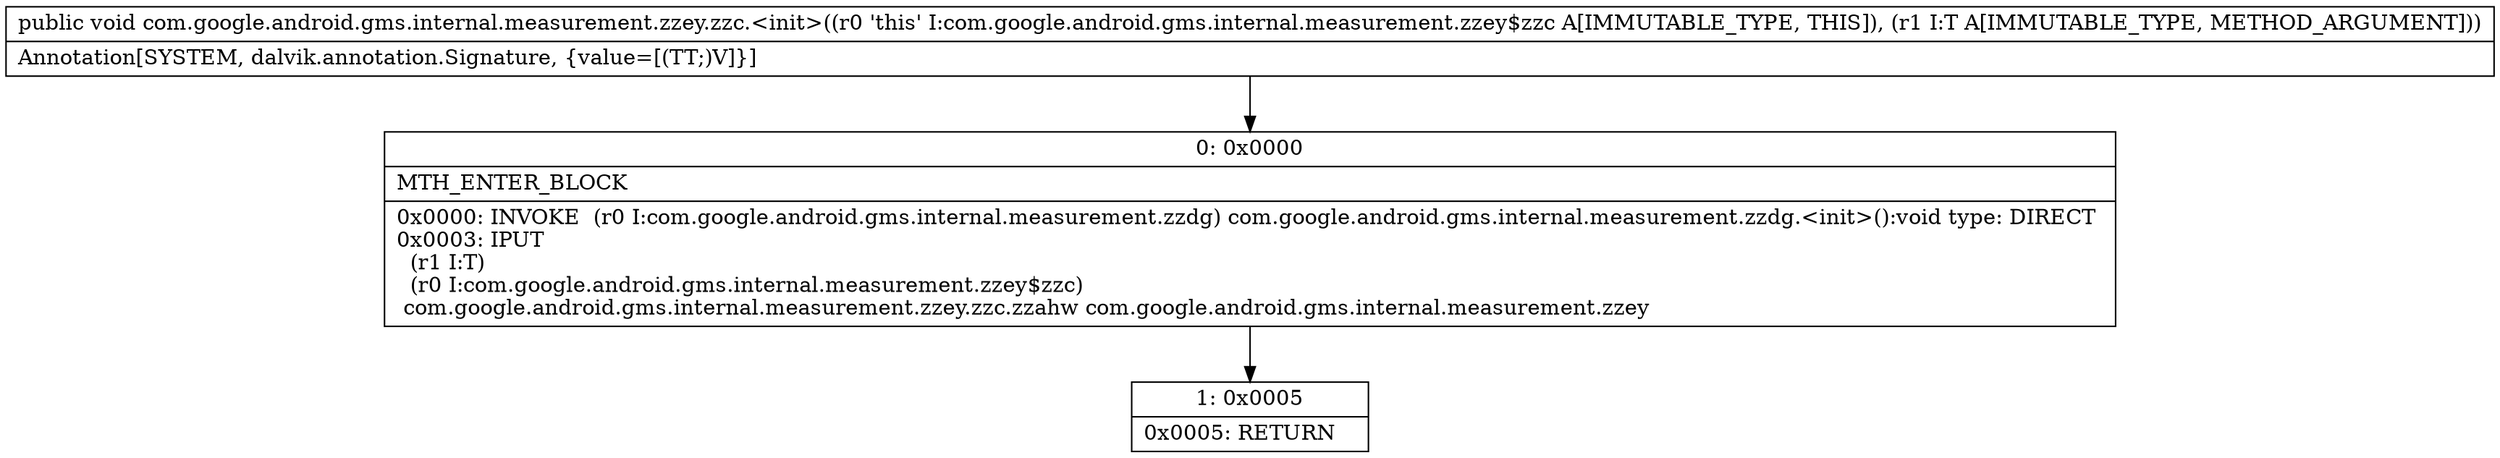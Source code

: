 digraph "CFG forcom.google.android.gms.internal.measurement.zzey.zzc.\<init\>(Lcom\/google\/android\/gms\/internal\/measurement\/zzey;)V" {
Node_0 [shape=record,label="{0\:\ 0x0000|MTH_ENTER_BLOCK\l|0x0000: INVOKE  (r0 I:com.google.android.gms.internal.measurement.zzdg) com.google.android.gms.internal.measurement.zzdg.\<init\>():void type: DIRECT \l0x0003: IPUT  \l  (r1 I:T)\l  (r0 I:com.google.android.gms.internal.measurement.zzey$zzc)\l com.google.android.gms.internal.measurement.zzey.zzc.zzahw com.google.android.gms.internal.measurement.zzey \l}"];
Node_1 [shape=record,label="{1\:\ 0x0005|0x0005: RETURN   \l}"];
MethodNode[shape=record,label="{public void com.google.android.gms.internal.measurement.zzey.zzc.\<init\>((r0 'this' I:com.google.android.gms.internal.measurement.zzey$zzc A[IMMUTABLE_TYPE, THIS]), (r1 I:T A[IMMUTABLE_TYPE, METHOD_ARGUMENT]))  | Annotation[SYSTEM, dalvik.annotation.Signature, \{value=[(TT;)V]\}]\l}"];
MethodNode -> Node_0;
Node_0 -> Node_1;
}

